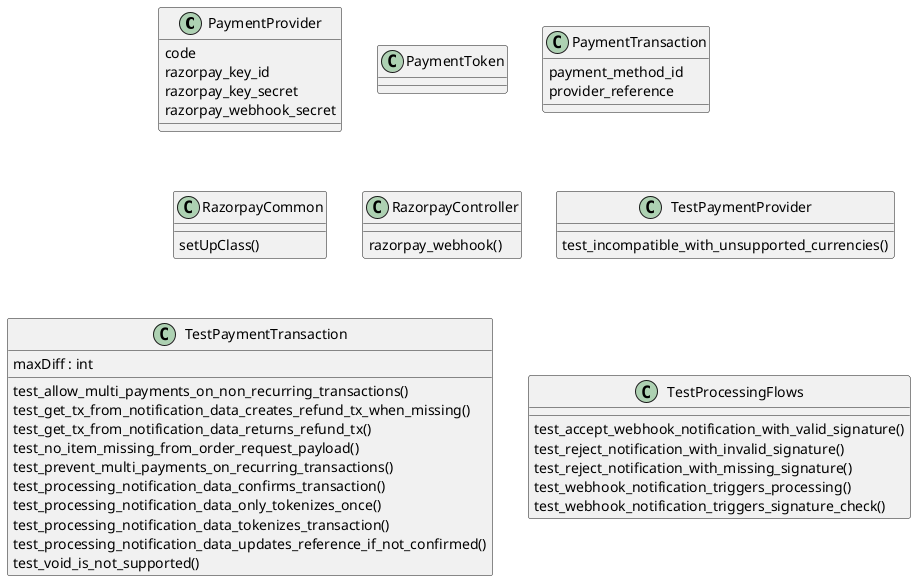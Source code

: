 @startuml classes_payment_razorpay
set namespaceSeparator none
class "PaymentProvider" as odoo_src.odoo.addons.payment_razorpay.models.payment_provider.PaymentProvider {
  code
  razorpay_key_id
  razorpay_key_secret
  razorpay_webhook_secret
}
class "PaymentToken" as odoo_src.odoo.addons.payment_razorpay.models.payment_token.PaymentToken {
}
class "PaymentTransaction" as odoo_src.odoo.addons.payment_razorpay.models.payment_transaction.PaymentTransaction {
  payment_method_id
  provider_reference
}
class "RazorpayCommon" as odoo_src.odoo.addons.payment_razorpay.tests.common.RazorpayCommon {
  setUpClass()
}
class "RazorpayController" as odoo_src.odoo.addons.payment_razorpay.controllers.main.RazorpayController {
  razorpay_webhook()
}
class "TestPaymentProvider" as odoo_src.odoo.addons.payment_razorpay.tests.test_payment_provider.TestPaymentProvider {
  test_incompatible_with_unsupported_currencies()
}
class "TestPaymentTransaction" as odoo_src.odoo.addons.payment_razorpay.tests.test_payment_transaction.TestPaymentTransaction {
  maxDiff : int
  test_allow_multi_payments_on_non_recurring_transactions()
  test_get_tx_from_notification_data_creates_refund_tx_when_missing()
  test_get_tx_from_notification_data_returns_refund_tx()
  test_no_item_missing_from_order_request_payload()
  test_prevent_multi_payments_on_recurring_transactions()
  test_processing_notification_data_confirms_transaction()
  test_processing_notification_data_only_tokenizes_once()
  test_processing_notification_data_tokenizes_transaction()
  test_processing_notification_data_updates_reference_if_not_confirmed()
  test_void_is_not_supported()
}
class "TestProcessingFlows" as odoo_src.odoo.addons.payment_razorpay.tests.test_processing_flows.TestProcessingFlows {
  test_accept_webhook_notification_with_valid_signature()
  test_reject_notification_with_invalid_signature()
  test_reject_notification_with_missing_signature()
  test_webhook_notification_triggers_processing()
  test_webhook_notification_triggers_signature_check()
}
@enduml
